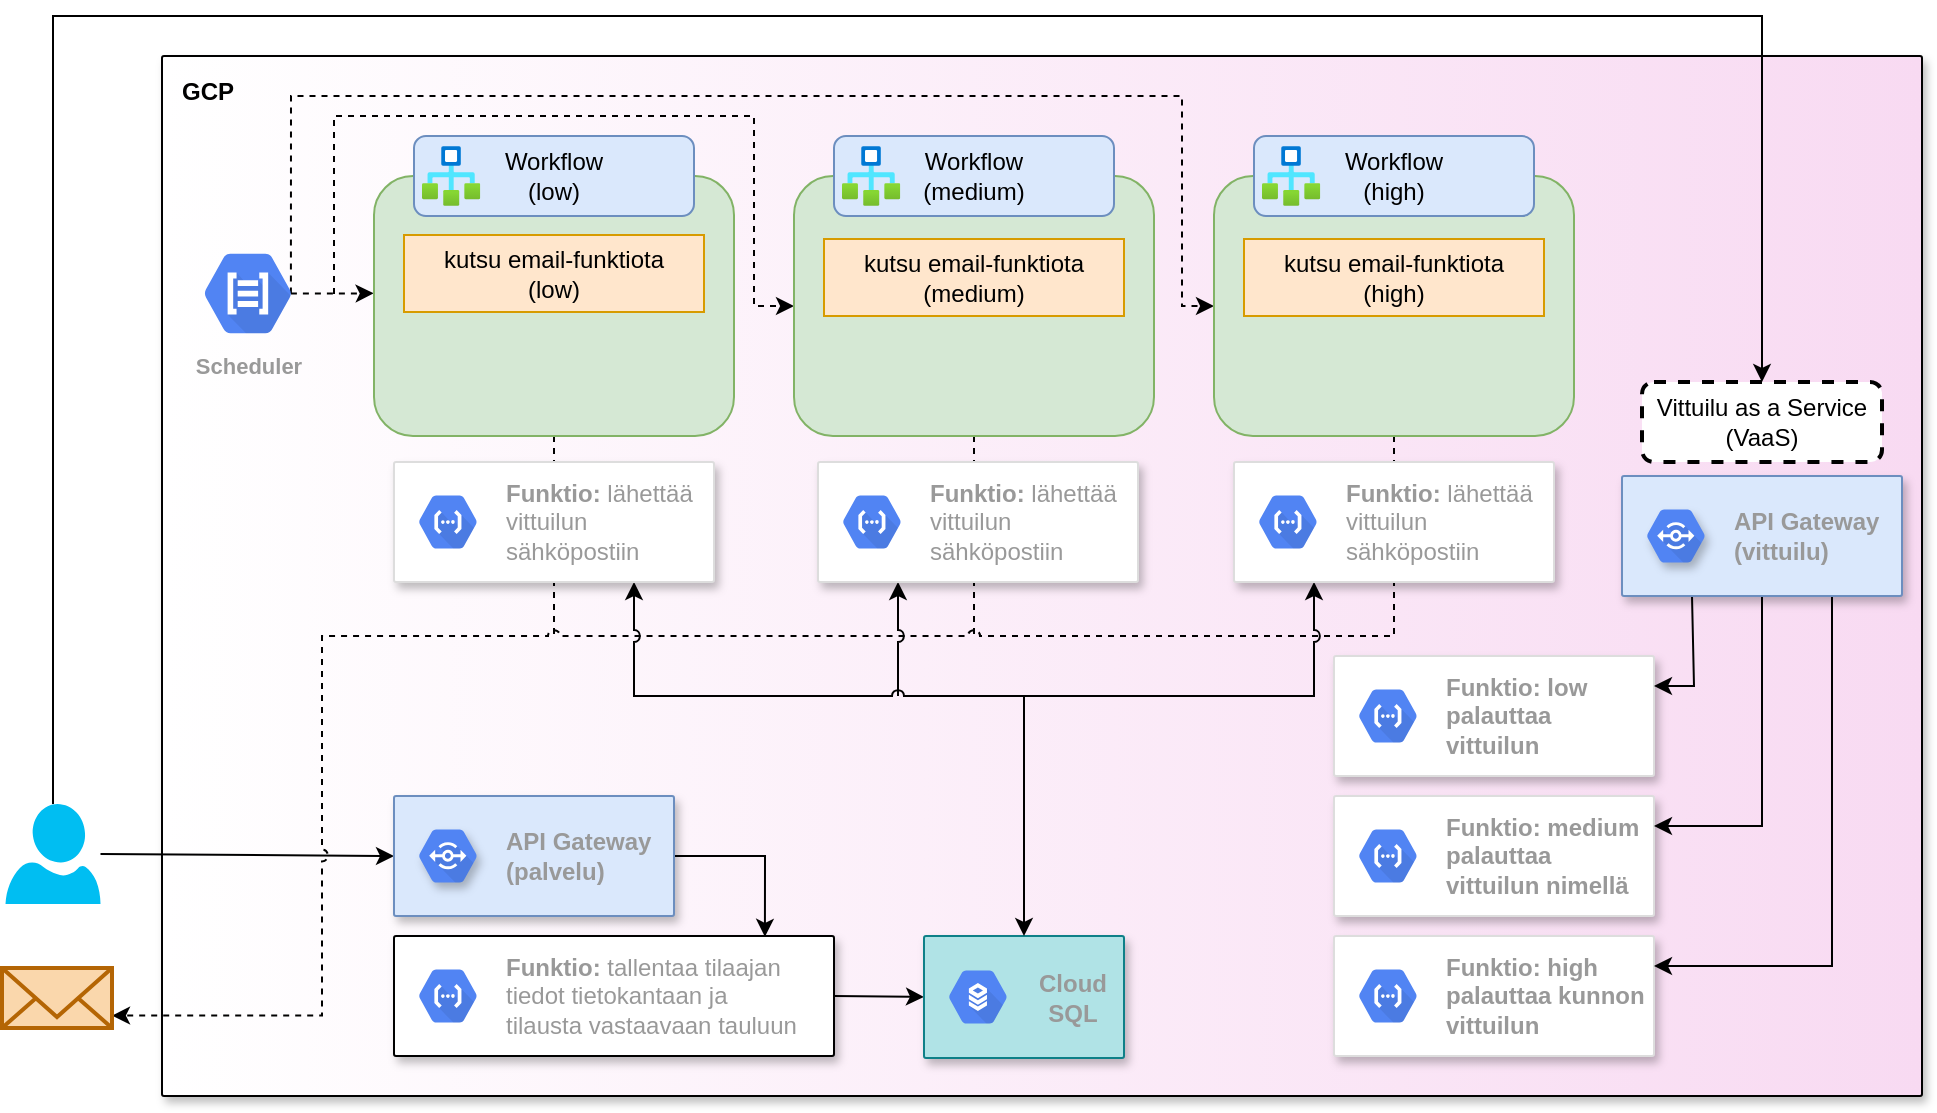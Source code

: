 <mxfile version="15.8.7" type="device"><diagram id="WWNjTl23XBY_85UWhSp5" name="Page-1"><mxGraphModel dx="2207" dy="649" grid="1" gridSize="10" guides="1" tooltips="1" connect="1" arrows="1" fold="1" page="1" pageScale="1" pageWidth="1169" pageHeight="827" math="0" shadow="0"><root><mxCell id="0"/><mxCell id="1" parent="0"/><mxCell id="sx2MXZNuBmrFTFdC8knd-106" value="&lt;b&gt;GCP&lt;/b&gt;" style="sketch=0;points=[[0,0,0],[0.25,0,0],[0.5,0,0],[0.75,0,0],[1,0,0],[1,0.25,0],[1,0.5,0],[1,0.75,0],[1,1,0],[0.75,1,0],[0.5,1,0],[0.25,1,0],[0,1,0],[0,0.75,0],[0,0.5,0],[0,0.25,0]];rounded=1;absoluteArcSize=1;arcSize=2;html=1;shadow=1;fontSize=12;align=left;verticalAlign=top;spacing=10;spacingTop=-4;strokeWidth=1;fillColor=#F8DAF2;strokeColor=#000000;gradientColor=#ffffff;gradientDirection=west;" parent="1" vertex="1"><mxGeometry x="-930" y="50" width="880" height="520" as="geometry"/></mxCell><mxCell id="sx2MXZNuBmrFTFdC8knd-80" style="edgeStyle=orthogonalEdgeStyle;rounded=0;orthogonalLoop=1;jettySize=auto;html=1;exitX=0.825;exitY=0.5;exitDx=0;exitDy=0;exitPerimeter=0;entryX=-0.001;entryY=0.451;entryDx=0;entryDy=0;entryPerimeter=0;startArrow=none;startFill=0;endArrow=classic;endFill=1;dashed=1;" parent="1" source="sx2MXZNuBmrFTFdC8knd-1" target="sx2MXZNuBmrFTFdC8knd-13" edge="1"><mxGeometry relative="1" as="geometry"/></mxCell><mxCell id="sx2MXZNuBmrFTFdC8knd-87" style="edgeStyle=orthogonalEdgeStyle;rounded=0;jumpStyle=arc;orthogonalLoop=1;jettySize=auto;html=1;entryX=0;entryY=0.5;entryDx=0;entryDy=0;dashed=1;startArrow=none;startFill=0;endArrow=classic;endFill=1;strokeColor=#000000;strokeWidth=1;" parent="1" target="sx2MXZNuBmrFTFdC8knd-40" edge="1"><mxGeometry relative="1" as="geometry"><mxPoint x="-844" y="169" as="sourcePoint"/><Array as="points"><mxPoint x="-844" y="80"/><mxPoint x="-634" y="80"/><mxPoint x="-634" y="175"/></Array></mxGeometry></mxCell><mxCell id="WS9sYaxx70jALRyuK2Yk-4" style="edgeStyle=orthogonalEdgeStyle;rounded=0;orthogonalLoop=1;jettySize=auto;html=1;exitX=0.825;exitY=0.5;exitDx=0;exitDy=0;exitPerimeter=0;entryX=0;entryY=0.5;entryDx=0;entryDy=0;dashed=1;" edge="1" parent="1" source="sx2MXZNuBmrFTFdC8knd-1" target="sx2MXZNuBmrFTFdC8knd-49"><mxGeometry relative="1" as="geometry"><Array as="points"><mxPoint x="-865" y="70"/><mxPoint x="-420" y="70"/><mxPoint x="-420" y="175"/></Array></mxGeometry></mxCell><mxCell id="sx2MXZNuBmrFTFdC8knd-1" value="Scheduler" style="sketch=0;html=1;fillColor=#5184F3;strokeColor=none;verticalAlign=top;labelPosition=center;verticalLabelPosition=bottom;align=center;spacingTop=-6;fontSize=11;fontStyle=1;fontColor=#999999;shape=mxgraph.gcp2.hexIcon;prIcon=cloud_natural_language_api" parent="1" vertex="1"><mxGeometry x="-920" y="139.5" width="66" height="58.5" as="geometry"/></mxCell><mxCell id="WS9sYaxx70jALRyuK2Yk-7" style="edgeStyle=orthogonalEdgeStyle;rounded=0;orthogonalLoop=1;jettySize=auto;html=1;exitX=0.5;exitY=1;exitDx=0;exitDy=0;dashed=1;endArrow=none;endFill=0;" edge="1" parent="1" source="sx2MXZNuBmrFTFdC8knd-13"><mxGeometry relative="1" as="geometry"><mxPoint x="-734" y="340" as="targetPoint"/></mxGeometry></mxCell><mxCell id="sx2MXZNuBmrFTFdC8knd-13" value="" style="rounded=1;whiteSpace=wrap;html=1;fillColor=#d5e8d4;strokeColor=#82b366;" parent="1" vertex="1"><mxGeometry x="-824" y="110" width="180" height="130" as="geometry"/></mxCell><mxCell id="sx2MXZNuBmrFTFdC8knd-14" value="Workflow&lt;br&gt;(low)" style="rounded=1;whiteSpace=wrap;html=1;fillColor=#dae8fc;strokeColor=#6c8ebf;" parent="1" vertex="1"><mxGeometry x="-804" y="90" width="140" height="40" as="geometry"/></mxCell><mxCell id="sx2MXZNuBmrFTFdC8knd-7" value="" style="aspect=fixed;html=1;points=[];align=center;image;fontSize=12;image=img/lib/azure2/general/Workflow.svg;" parent="1" vertex="1"><mxGeometry x="-800" y="95" width="29.14" height="30" as="geometry"/></mxCell><mxCell id="sx2MXZNuBmrFTFdC8knd-17" value="" style="strokeColor=#dddddd;shadow=1;strokeWidth=1;rounded=1;absoluteArcSize=1;arcSize=2;" parent="1" vertex="1"><mxGeometry x="-344" y="350" width="160" height="60" as="geometry"/></mxCell><mxCell id="sx2MXZNuBmrFTFdC8knd-18" value="&lt;b&gt;Funktio:&lt;/b&gt; &lt;b&gt;low&lt;br&gt;palauttaa&lt;br&gt;vittuilun&lt;br&gt;&lt;/b&gt;" style="sketch=0;dashed=0;connectable=0;html=1;fillColor=#5184F3;strokeColor=none;shape=mxgraph.gcp2.hexIcon;prIcon=cloud_functions;part=1;labelPosition=right;verticalLabelPosition=middle;align=left;verticalAlign=middle;spacingLeft=5;fontColor=#999999;fontSize=12;" parent="sx2MXZNuBmrFTFdC8knd-17" vertex="1"><mxGeometry y="0.5" width="44" height="39" relative="1" as="geometry"><mxPoint x="5" y="-19.5" as="offset"/></mxGeometry></mxCell><mxCell id="sx2MXZNuBmrFTFdC8knd-119" style="edgeStyle=orthogonalEdgeStyle;rounded=0;jumpStyle=arc;orthogonalLoop=1;jettySize=auto;html=1;exitX=1;exitY=0.5;exitDx=0;exitDy=0;entryX=0;entryY=0.5;entryDx=0;entryDy=0;startArrow=none;startFill=0;endArrow=classic;endFill=1;strokeColor=#000000;strokeWidth=1;" parent="1" source="sx2MXZNuBmrFTFdC8knd-30" target="sx2MXZNuBmrFTFdC8knd-64" edge="1"><mxGeometry relative="1" as="geometry"/></mxCell><mxCell id="sx2MXZNuBmrFTFdC8knd-30" value="" style="shadow=1;strokeWidth=1;rounded=1;absoluteArcSize=1;arcSize=2;" parent="1" vertex="1"><mxGeometry x="-814" y="490" width="220" height="60" as="geometry"/></mxCell><mxCell id="sx2MXZNuBmrFTFdC8knd-31" value="&lt;b&gt;Funktio:&lt;/b&gt; tallentaa tilaajan&lt;br&gt;tiedot tietokantaan ja&lt;br&gt;tilausta vastaavaan tauluun" style="sketch=0;dashed=0;connectable=0;html=1;fillColor=#5184F3;strokeColor=none;shape=mxgraph.gcp2.hexIcon;prIcon=cloud_functions;part=1;labelPosition=right;verticalLabelPosition=middle;align=left;verticalAlign=middle;spacingLeft=5;fontColor=#999999;fontSize=12;" parent="sx2MXZNuBmrFTFdC8knd-30" vertex="1"><mxGeometry y="0.5" width="44" height="39" relative="1" as="geometry"><mxPoint x="5" y="-19.5" as="offset"/></mxGeometry></mxCell><mxCell id="sx2MXZNuBmrFTFdC8knd-116" value="" style="edgeStyle=orthogonalEdgeStyle;rounded=0;jumpStyle=arc;orthogonalLoop=1;jettySize=auto;html=1;startArrow=none;startFill=0;endArrow=classic;endFill=1;strokeColor=#000000;strokeWidth=1;entryX=0;entryY=0.5;entryDx=0;entryDy=0;" parent="1" source="sx2MXZNuBmrFTFdC8knd-34" target="sx2MXZNuBmrFTFdC8knd-113" edge="1"><mxGeometry relative="1" as="geometry"/></mxCell><mxCell id="WS9sYaxx70jALRyuK2Yk-13" style="edgeStyle=orthogonalEdgeStyle;rounded=0;orthogonalLoop=1;jettySize=auto;html=1;exitX=0.5;exitY=0;exitDx=0;exitDy=0;exitPerimeter=0;entryX=0.5;entryY=0;entryDx=0;entryDy=0;endArrow=classic;endFill=1;startArrow=none;startFill=0;" edge="1" parent="1" source="sx2MXZNuBmrFTFdC8knd-34" target="WS9sYaxx70jALRyuK2Yk-12"><mxGeometry relative="1" as="geometry"><Array as="points"><mxPoint x="-984" y="30"/><mxPoint x="-130" y="30"/></Array></mxGeometry></mxCell><mxCell id="sx2MXZNuBmrFTFdC8knd-34" value="" style="verticalLabelPosition=bottom;html=1;verticalAlign=top;align=center;strokeColor=none;fillColor=#00BEF2;shape=mxgraph.azure.user;" parent="1" vertex="1"><mxGeometry x="-1008.25" y="424" width="47.5" height="50" as="geometry"/></mxCell><mxCell id="WS9sYaxx70jALRyuK2Yk-6" style="edgeStyle=orthogonalEdgeStyle;rounded=0;orthogonalLoop=1;jettySize=auto;html=1;exitX=0.5;exitY=1;exitDx=0;exitDy=0;dashed=1;endArrow=none;endFill=0;" edge="1" parent="1" source="sx2MXZNuBmrFTFdC8knd-40"><mxGeometry relative="1" as="geometry"><mxPoint x="-524" y="340" as="targetPoint"/></mxGeometry></mxCell><mxCell id="sx2MXZNuBmrFTFdC8knd-40" value="" style="rounded=1;whiteSpace=wrap;html=1;fillColor=#d5e8d4;strokeColor=#82b366;" parent="1" vertex="1"><mxGeometry x="-614" y="110" width="180" height="130" as="geometry"/></mxCell><mxCell id="sx2MXZNuBmrFTFdC8knd-41" value="Workflow&lt;br&gt;(medium)" style="rounded=1;whiteSpace=wrap;html=1;fillColor=#dae8fc;strokeColor=#6c8ebf;" parent="1" vertex="1"><mxGeometry x="-594" y="90" width="140" height="40" as="geometry"/></mxCell><mxCell id="sx2MXZNuBmrFTFdC8knd-42" value="" style="aspect=fixed;html=1;points=[];align=center;image;fontSize=12;image=img/lib/azure2/general/Workflow.svg;" parent="1" vertex="1"><mxGeometry x="-590" y="95" width="29.14" height="30" as="geometry"/></mxCell><mxCell id="sx2MXZNuBmrFTFdC8knd-89" style="edgeStyle=orthogonalEdgeStyle;rounded=0;jumpStyle=arc;orthogonalLoop=1;jettySize=auto;html=1;exitX=0;exitY=0.5;exitDx=0;exitDy=0;entryX=1;entryY=0.5;entryDx=0;entryDy=0;dashed=1;startArrow=classic;startFill=1;endArrow=classic;endFill=1;strokeColor=none;strokeWidth=1;" parent="1" source="sx2MXZNuBmrFTFdC8knd-44" target="sx2MXZNuBmrFTFdC8knd-64" edge="1"><mxGeometry relative="1" as="geometry"/></mxCell><mxCell id="sx2MXZNuBmrFTFdC8knd-44" value="" style="strokeColor=#dddddd;shadow=1;strokeWidth=1;rounded=1;absoluteArcSize=1;arcSize=2;" parent="1" vertex="1"><mxGeometry x="-344" y="420" width="160" height="60" as="geometry"/></mxCell><mxCell id="sx2MXZNuBmrFTFdC8knd-45" value="&lt;b&gt;Funktio: medium&lt;br&gt;palauttaa&lt;br&gt;vittuilun nimellä&lt;br&gt;&lt;/b&gt;" style="sketch=0;dashed=0;connectable=0;html=1;fillColor=#5184F3;strokeColor=none;shape=mxgraph.gcp2.hexIcon;prIcon=cloud_functions;part=1;labelPosition=right;verticalLabelPosition=middle;align=left;verticalAlign=middle;spacingLeft=5;fontColor=#999999;fontSize=12;" parent="sx2MXZNuBmrFTFdC8knd-44" vertex="1"><mxGeometry y="0.5" width="44" height="39" relative="1" as="geometry"><mxPoint x="5" y="-19.5" as="offset"/></mxGeometry></mxCell><mxCell id="WS9sYaxx70jALRyuK2Yk-3" style="edgeStyle=orthogonalEdgeStyle;rounded=0;orthogonalLoop=1;jettySize=auto;html=1;exitX=0.5;exitY=1;exitDx=0;exitDy=0;entryX=1;entryY=0.793;entryDx=0;entryDy=0;entryPerimeter=0;dashed=1;jumpStyle=arc;" edge="1" parent="1" source="sx2MXZNuBmrFTFdC8knd-49" target="sx2MXZNuBmrFTFdC8knd-48"><mxGeometry relative="1" as="geometry"><Array as="points"><mxPoint x="-314" y="340"/><mxPoint x="-850" y="340"/><mxPoint x="-850" y="530"/></Array></mxGeometry></mxCell><mxCell id="sx2MXZNuBmrFTFdC8knd-49" value="" style="rounded=1;whiteSpace=wrap;html=1;fillColor=#d5e8d4;strokeColor=#82b366;" parent="1" vertex="1"><mxGeometry x="-404" y="110" width="180" height="130" as="geometry"/></mxCell><mxCell id="sx2MXZNuBmrFTFdC8knd-50" value="Workflow&lt;br&gt;(high)" style="rounded=1;whiteSpace=wrap;html=1;fillColor=#dae8fc;strokeColor=#6c8ebf;" parent="1" vertex="1"><mxGeometry x="-384" y="90" width="140" height="40" as="geometry"/></mxCell><mxCell id="sx2MXZNuBmrFTFdC8knd-51" value="" style="aspect=fixed;html=1;points=[];align=center;image;fontSize=12;image=img/lib/azure2/general/Workflow.svg;" parent="1" vertex="1"><mxGeometry x="-380" y="95" width="29.14" height="30" as="geometry"/></mxCell><mxCell id="sx2MXZNuBmrFTFdC8knd-53" value="" style="strokeColor=#dddddd;shadow=1;strokeWidth=1;rounded=1;absoluteArcSize=1;arcSize=2;" parent="1" vertex="1"><mxGeometry x="-344" y="490" width="160" height="60" as="geometry"/></mxCell><mxCell id="sx2MXZNuBmrFTFdC8knd-54" value="&lt;b&gt;Funktio: high&lt;br&gt;palauttaa kunnon&lt;br&gt;vittuilun&lt;br&gt;&lt;/b&gt;" style="sketch=0;dashed=0;connectable=0;html=1;fillColor=#5184F3;strokeColor=none;shape=mxgraph.gcp2.hexIcon;prIcon=cloud_functions;part=1;labelPosition=right;verticalLabelPosition=middle;align=left;verticalAlign=middle;spacingLeft=5;fontColor=#999999;fontSize=12;" parent="sx2MXZNuBmrFTFdC8knd-53" vertex="1"><mxGeometry y="0.5" width="44" height="39" relative="1" as="geometry"><mxPoint x="5" y="-19.5" as="offset"/></mxGeometry></mxCell><mxCell id="sx2MXZNuBmrFTFdC8knd-64" value="" style="strokeColor=#0e8088;shadow=1;strokeWidth=1;rounded=1;absoluteArcSize=1;arcSize=2;fontStyle=1;fillColor=#b0e3e6;" parent="1" vertex="1"><mxGeometry x="-549" y="490" width="100" height="61" as="geometry"/></mxCell><mxCell id="sx2MXZNuBmrFTFdC8knd-65" value="&lt;b&gt;Cloud&lt;br&gt;SQL&lt;/b&gt;" style="sketch=0;dashed=0;connectable=0;html=1;fillColor=#5184F3;strokeColor=none;shape=mxgraph.gcp2.hexIcon;prIcon=cloud_sql;part=1;labelPosition=right;verticalLabelPosition=middle;align=center;verticalAlign=middle;spacingLeft=5;fontColor=#999999;fontSize=12;" parent="sx2MXZNuBmrFTFdC8knd-64" vertex="1"><mxGeometry y="0.5" width="44" height="39" relative="1" as="geometry"><mxPoint x="5" y="-19.5" as="offset"/></mxGeometry></mxCell><mxCell id="sx2MXZNuBmrFTFdC8knd-48" value="" style="html=1;verticalLabelPosition=bottom;align=center;labelBackgroundColor=#ffffff;verticalAlign=top;strokeWidth=2;strokeColor=#b46504;shadow=0;dashed=0;shape=mxgraph.ios7.icons.mail;fillColor=#fad7ac;" parent="1" vertex="1"><mxGeometry x="-1010" y="506" width="55" height="30" as="geometry"/></mxCell><mxCell id="sx2MXZNuBmrFTFdC8knd-104" value="kutsu email-funktiota&lt;br&gt;(low)" style="rounded=0;whiteSpace=wrap;html=1;fillColor=#ffe6cc;strokeColor=#d79b00;" parent="1" vertex="1"><mxGeometry x="-809" y="139.5" width="150" height="38.5" as="geometry"/></mxCell><mxCell id="sx2MXZNuBmrFTFdC8knd-110" style="edgeStyle=orthogonalEdgeStyle;rounded=0;jumpStyle=arc;orthogonalLoop=1;jettySize=auto;html=1;exitX=0.25;exitY=1;exitDx=0;exitDy=0;entryX=1;entryY=0.25;entryDx=0;entryDy=0;startArrow=none;startFill=0;endArrow=classic;endFill=1;strokeColor=#000000;strokeWidth=1;" parent="1" source="sx2MXZNuBmrFTFdC8knd-108" target="sx2MXZNuBmrFTFdC8knd-17" edge="1"><mxGeometry relative="1" as="geometry"/></mxCell><mxCell id="sx2MXZNuBmrFTFdC8knd-111" style="edgeStyle=orthogonalEdgeStyle;rounded=0;jumpStyle=arc;orthogonalLoop=1;jettySize=auto;html=1;exitX=0.5;exitY=1;exitDx=0;exitDy=0;entryX=1;entryY=0.25;entryDx=0;entryDy=0;startArrow=none;startFill=0;endArrow=classic;endFill=1;strokeColor=#000000;strokeWidth=1;" parent="1" source="sx2MXZNuBmrFTFdC8knd-108" target="sx2MXZNuBmrFTFdC8knd-44" edge="1"><mxGeometry relative="1" as="geometry"/></mxCell><mxCell id="sx2MXZNuBmrFTFdC8knd-112" style="edgeStyle=orthogonalEdgeStyle;rounded=0;jumpStyle=arc;orthogonalLoop=1;jettySize=auto;html=1;exitX=0.75;exitY=1;exitDx=0;exitDy=0;entryX=1;entryY=0.25;entryDx=0;entryDy=0;startArrow=none;startFill=0;endArrow=classic;endFill=1;strokeColor=#000000;strokeWidth=1;" parent="1" source="sx2MXZNuBmrFTFdC8knd-108" target="sx2MXZNuBmrFTFdC8knd-53" edge="1"><mxGeometry relative="1" as="geometry"/></mxCell><mxCell id="sx2MXZNuBmrFTFdC8knd-108" value="" style="strokeColor=#6c8ebf;shadow=1;strokeWidth=1;rounded=1;absoluteArcSize=1;arcSize=2;fillColor=#dae8fc;" parent="1" vertex="1"><mxGeometry x="-200" y="260" width="140" height="60" as="geometry"/></mxCell><mxCell id="sx2MXZNuBmrFTFdC8knd-109" value="&lt;b&gt;API Gateway&lt;br&gt;(vittuilu)&lt;/b&gt;" style="sketch=0;dashed=0;connectable=0;html=1;fillColor=#5184F3;strokeColor=none;shape=mxgraph.gcp2.hexIcon;prIcon=developer_portal;part=1;labelPosition=right;verticalLabelPosition=middle;align=left;verticalAlign=middle;spacingLeft=5;fontColor=#999999;fontSize=12;shadow=1;" parent="sx2MXZNuBmrFTFdC8knd-108" vertex="1"><mxGeometry y="0.5" width="44" height="39" relative="1" as="geometry"><mxPoint x="5" y="-19.5" as="offset"/></mxGeometry></mxCell><mxCell id="WS9sYaxx70jALRyuK2Yk-8" style="edgeStyle=orthogonalEdgeStyle;rounded=0;orthogonalLoop=1;jettySize=auto;html=1;exitX=1;exitY=0.5;exitDx=0;exitDy=0;entryX=0.843;entryY=0.007;entryDx=0;entryDy=0;entryPerimeter=0;endArrow=classic;endFill=1;" edge="1" parent="1" source="sx2MXZNuBmrFTFdC8knd-113" target="sx2MXZNuBmrFTFdC8knd-30"><mxGeometry relative="1" as="geometry"/></mxCell><mxCell id="sx2MXZNuBmrFTFdC8knd-113" value="" style="strokeColor=#6c8ebf;shadow=1;strokeWidth=1;rounded=1;absoluteArcSize=1;arcSize=2;fillColor=#dae8fc;" parent="1" vertex="1"><mxGeometry x="-814" y="420" width="140" height="60" as="geometry"/></mxCell><mxCell id="sx2MXZNuBmrFTFdC8knd-114" value="&lt;b&gt;API Gateway&lt;br&gt;(palvelu)&lt;/b&gt;" style="sketch=0;dashed=0;connectable=0;html=1;fillColor=#5184F3;strokeColor=none;shape=mxgraph.gcp2.hexIcon;prIcon=developer_portal;part=1;labelPosition=right;verticalLabelPosition=middle;align=left;verticalAlign=middle;spacingLeft=5;fontColor=#999999;fontSize=12;shadow=1;" parent="sx2MXZNuBmrFTFdC8knd-113" vertex="1"><mxGeometry y="0.5" width="44" height="39" relative="1" as="geometry"><mxPoint x="5" y="-19.5" as="offset"/></mxGeometry></mxCell><mxCell id="WS9sYaxx70jALRyuK2Yk-1" value="kutsu email-funktiota&lt;br&gt;(medium)" style="rounded=0;whiteSpace=wrap;html=1;fillColor=#ffe6cc;strokeColor=#d79b00;" vertex="1" parent="1"><mxGeometry x="-599" y="141.5" width="150" height="38.5" as="geometry"/></mxCell><mxCell id="WS9sYaxx70jALRyuK2Yk-2" value="kutsu email-funktiota&lt;br&gt;(high)" style="rounded=0;whiteSpace=wrap;html=1;fillColor=#ffe6cc;strokeColor=#d79b00;" vertex="1" parent="1"><mxGeometry x="-389" y="141.5" width="150" height="38.5" as="geometry"/></mxCell><mxCell id="WS9sYaxx70jALRyuK2Yk-12" value="Vittuilu as a Service&lt;br&gt;(VaaS)" style="rounded=1;whiteSpace=wrap;html=1;dashed=1;strokeWidth=2;" vertex="1" parent="1"><mxGeometry x="-190" y="213" width="120" height="40" as="geometry"/></mxCell><mxCell id="WS9sYaxx70jALRyuK2Yk-24" style="edgeStyle=orthogonalEdgeStyle;rounded=0;orthogonalLoop=1;jettySize=auto;html=1;exitX=0.25;exitY=1;exitDx=0;exitDy=0;startArrow=classic;startFill=1;endArrow=none;endFill=0;jumpStyle=arc;" edge="1" parent="1" source="WS9sYaxx70jALRyuK2Yk-14"><mxGeometry relative="1" as="geometry"><mxPoint x="-500" y="370" as="targetPoint"/><Array as="points"><mxPoint x="-354" y="370"/></Array></mxGeometry></mxCell><mxCell id="WS9sYaxx70jALRyuK2Yk-14" value="" style="strokeColor=#dddddd;shadow=1;strokeWidth=1;rounded=1;absoluteArcSize=1;arcSize=2;" vertex="1" parent="1"><mxGeometry x="-394" y="253" width="160" height="60" as="geometry"/></mxCell><mxCell id="WS9sYaxx70jALRyuK2Yk-15" value="&lt;b&gt;Funktio:&lt;/b&gt;&amp;nbsp;lähettää&lt;br&gt;vittuilun&lt;br&gt;sähköpostiin&lt;b&gt;&lt;br&gt;&lt;/b&gt;" style="sketch=0;dashed=0;connectable=0;html=1;fillColor=#5184F3;strokeColor=none;shape=mxgraph.gcp2.hexIcon;prIcon=cloud_functions;part=1;labelPosition=right;verticalLabelPosition=middle;align=left;verticalAlign=middle;spacingLeft=5;fontColor=#999999;fontSize=12;" vertex="1" parent="WS9sYaxx70jALRyuK2Yk-14"><mxGeometry y="0.5" width="44" height="39" relative="1" as="geometry"><mxPoint x="5" y="-19.5" as="offset"/></mxGeometry></mxCell><mxCell id="WS9sYaxx70jALRyuK2Yk-23" style="edgeStyle=orthogonalEdgeStyle;rounded=0;orthogonalLoop=1;jettySize=auto;html=1;exitX=0.25;exitY=1;exitDx=0;exitDy=0;startArrow=classic;startFill=1;endArrow=none;endFill=0;jumpStyle=arc;" edge="1" parent="1" source="WS9sYaxx70jALRyuK2Yk-16"><mxGeometry relative="1" as="geometry"><mxPoint x="-562" y="370" as="targetPoint"/></mxGeometry></mxCell><mxCell id="WS9sYaxx70jALRyuK2Yk-16" value="" style="strokeColor=#dddddd;shadow=1;strokeWidth=1;rounded=1;absoluteArcSize=1;arcSize=2;" vertex="1" parent="1"><mxGeometry x="-602" y="253" width="160" height="60" as="geometry"/></mxCell><mxCell id="WS9sYaxx70jALRyuK2Yk-17" value="&lt;b&gt;Funktio:&lt;/b&gt;&amp;nbsp;lähettää&lt;br&gt;vittuilun&lt;br&gt;sähköpostiin&lt;b&gt;&lt;br&gt;&lt;/b&gt;" style="sketch=0;dashed=0;connectable=0;html=1;fillColor=#5184F3;strokeColor=none;shape=mxgraph.gcp2.hexIcon;prIcon=cloud_functions;part=1;labelPosition=right;verticalLabelPosition=middle;align=left;verticalAlign=middle;spacingLeft=5;fontColor=#999999;fontSize=12;" vertex="1" parent="WS9sYaxx70jALRyuK2Yk-16"><mxGeometry y="0.5" width="44" height="39" relative="1" as="geometry"><mxPoint x="5" y="-19.5" as="offset"/></mxGeometry></mxCell><mxCell id="WS9sYaxx70jALRyuK2Yk-22" style="edgeStyle=orthogonalEdgeStyle;rounded=0;orthogonalLoop=1;jettySize=auto;html=1;exitX=0.75;exitY=1;exitDx=0;exitDy=0;startArrow=classic;startFill=1;endArrow=classic;endFill=1;jumpStyle=arc;" edge="1" parent="1" source="WS9sYaxx70jALRyuK2Yk-18" target="sx2MXZNuBmrFTFdC8knd-64"><mxGeometry relative="1" as="geometry"><Array as="points"><mxPoint x="-694" y="370"/><mxPoint x="-499" y="370"/></Array></mxGeometry></mxCell><mxCell id="WS9sYaxx70jALRyuK2Yk-18" value="" style="strokeColor=#dddddd;shadow=1;strokeWidth=1;rounded=1;absoluteArcSize=1;arcSize=2;" vertex="1" parent="1"><mxGeometry x="-814" y="253" width="160" height="60" as="geometry"/></mxCell><mxCell id="WS9sYaxx70jALRyuK2Yk-19" value="&lt;b&gt;Funktio:&lt;/b&gt;&amp;nbsp;lähettää&lt;br&gt;vittuilun&lt;br&gt;sähköpostiin&lt;b&gt;&lt;br&gt;&lt;/b&gt;" style="sketch=0;dashed=0;connectable=0;html=1;fillColor=#5184F3;strokeColor=none;shape=mxgraph.gcp2.hexIcon;prIcon=cloud_functions;part=1;labelPosition=right;verticalLabelPosition=middle;align=left;verticalAlign=middle;spacingLeft=5;fontColor=#999999;fontSize=12;" vertex="1" parent="WS9sYaxx70jALRyuK2Yk-18"><mxGeometry y="0.5" width="44" height="39" relative="1" as="geometry"><mxPoint x="5" y="-19.5" as="offset"/></mxGeometry></mxCell></root></mxGraphModel></diagram></mxfile>
